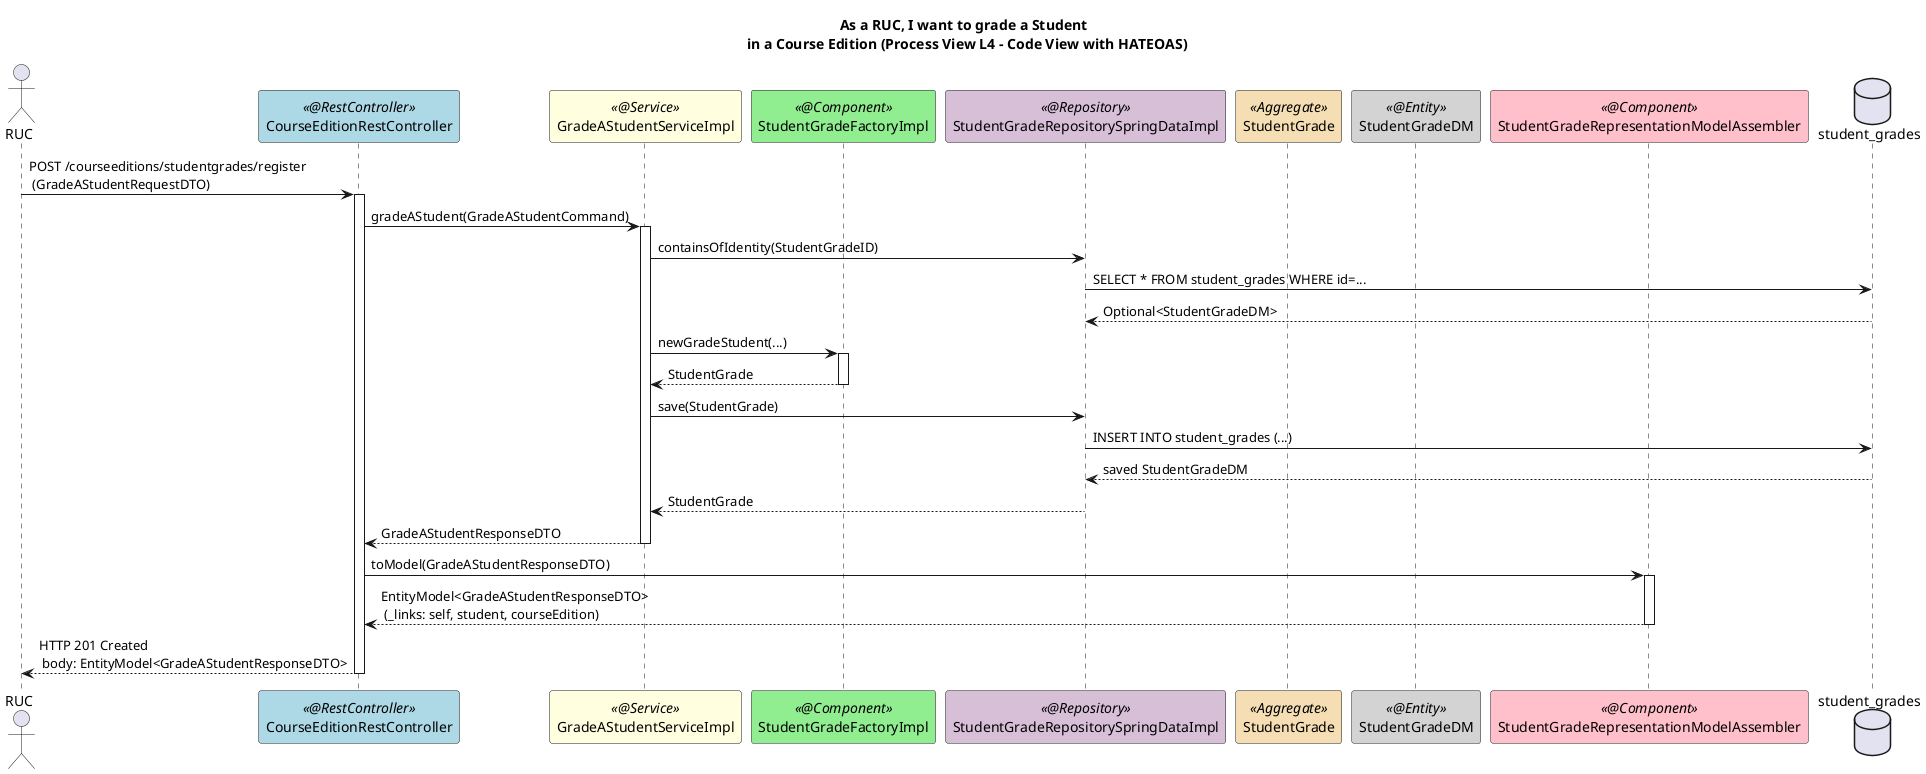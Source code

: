 @startuml
title As a RUC, I want to grade a Student \n in a Course Edition (Process View L4 – Code View with HATEOAS)

actor RUC

participant "CourseEditionRestController" as controller <<@RestController>> #lightblue
participant "GradeAStudentServiceImpl" as service <<@Service>> #lightyellow
participant "StudentGradeFactoryImpl" as factory <<@Component>> #lightgreen
participant "StudentGradeRepositorySpringDataImpl" as repoAdapter <<@Repository>> #thistle
participant "StudentGrade" as domain <<Aggregate>> #wheat
participant "StudentGradeDM" as dataModel <<@Entity>> #lightgray
participant "StudentGradeRepresentationModelAssembler" as assembler <<@Component>> #pink
database "student_grades" as db

RUC -> controller : POST /courseeditions/studentgrades/register \n (GradeAStudentRequestDTO)
activate controller

controller -> service : gradeAStudent(GradeAStudentCommand)
activate service

service -> repoAdapter : containsOfIdentity(StudentGradeID)
repoAdapter -> db : SELECT * FROM student_grades WHERE id=...
db --> repoAdapter : Optional<StudentGradeDM>

service -> factory : newGradeStudent(...)
activate factory
factory --> service : StudentGrade
deactivate factory

service -> repoAdapter : save(StudentGrade)
repoAdapter -> db : INSERT INTO student_grades (...)
db --> repoAdapter : saved StudentGradeDM
repoAdapter --> service : StudentGrade
deactivate repoAdapter

service --> controller : GradeAStudentResponseDTO
deactivate service

controller -> assembler : toModel(GradeAStudentResponseDTO)
activate assembler
assembler --> controller : EntityModel<GradeAStudentResponseDTO> \n (_links: self, student, courseEdition)
deactivate assembler

controller --> RUC : HTTP 201 Created \n body: EntityModel<GradeAStudentResponseDTO>
deactivate controller
@enduml
